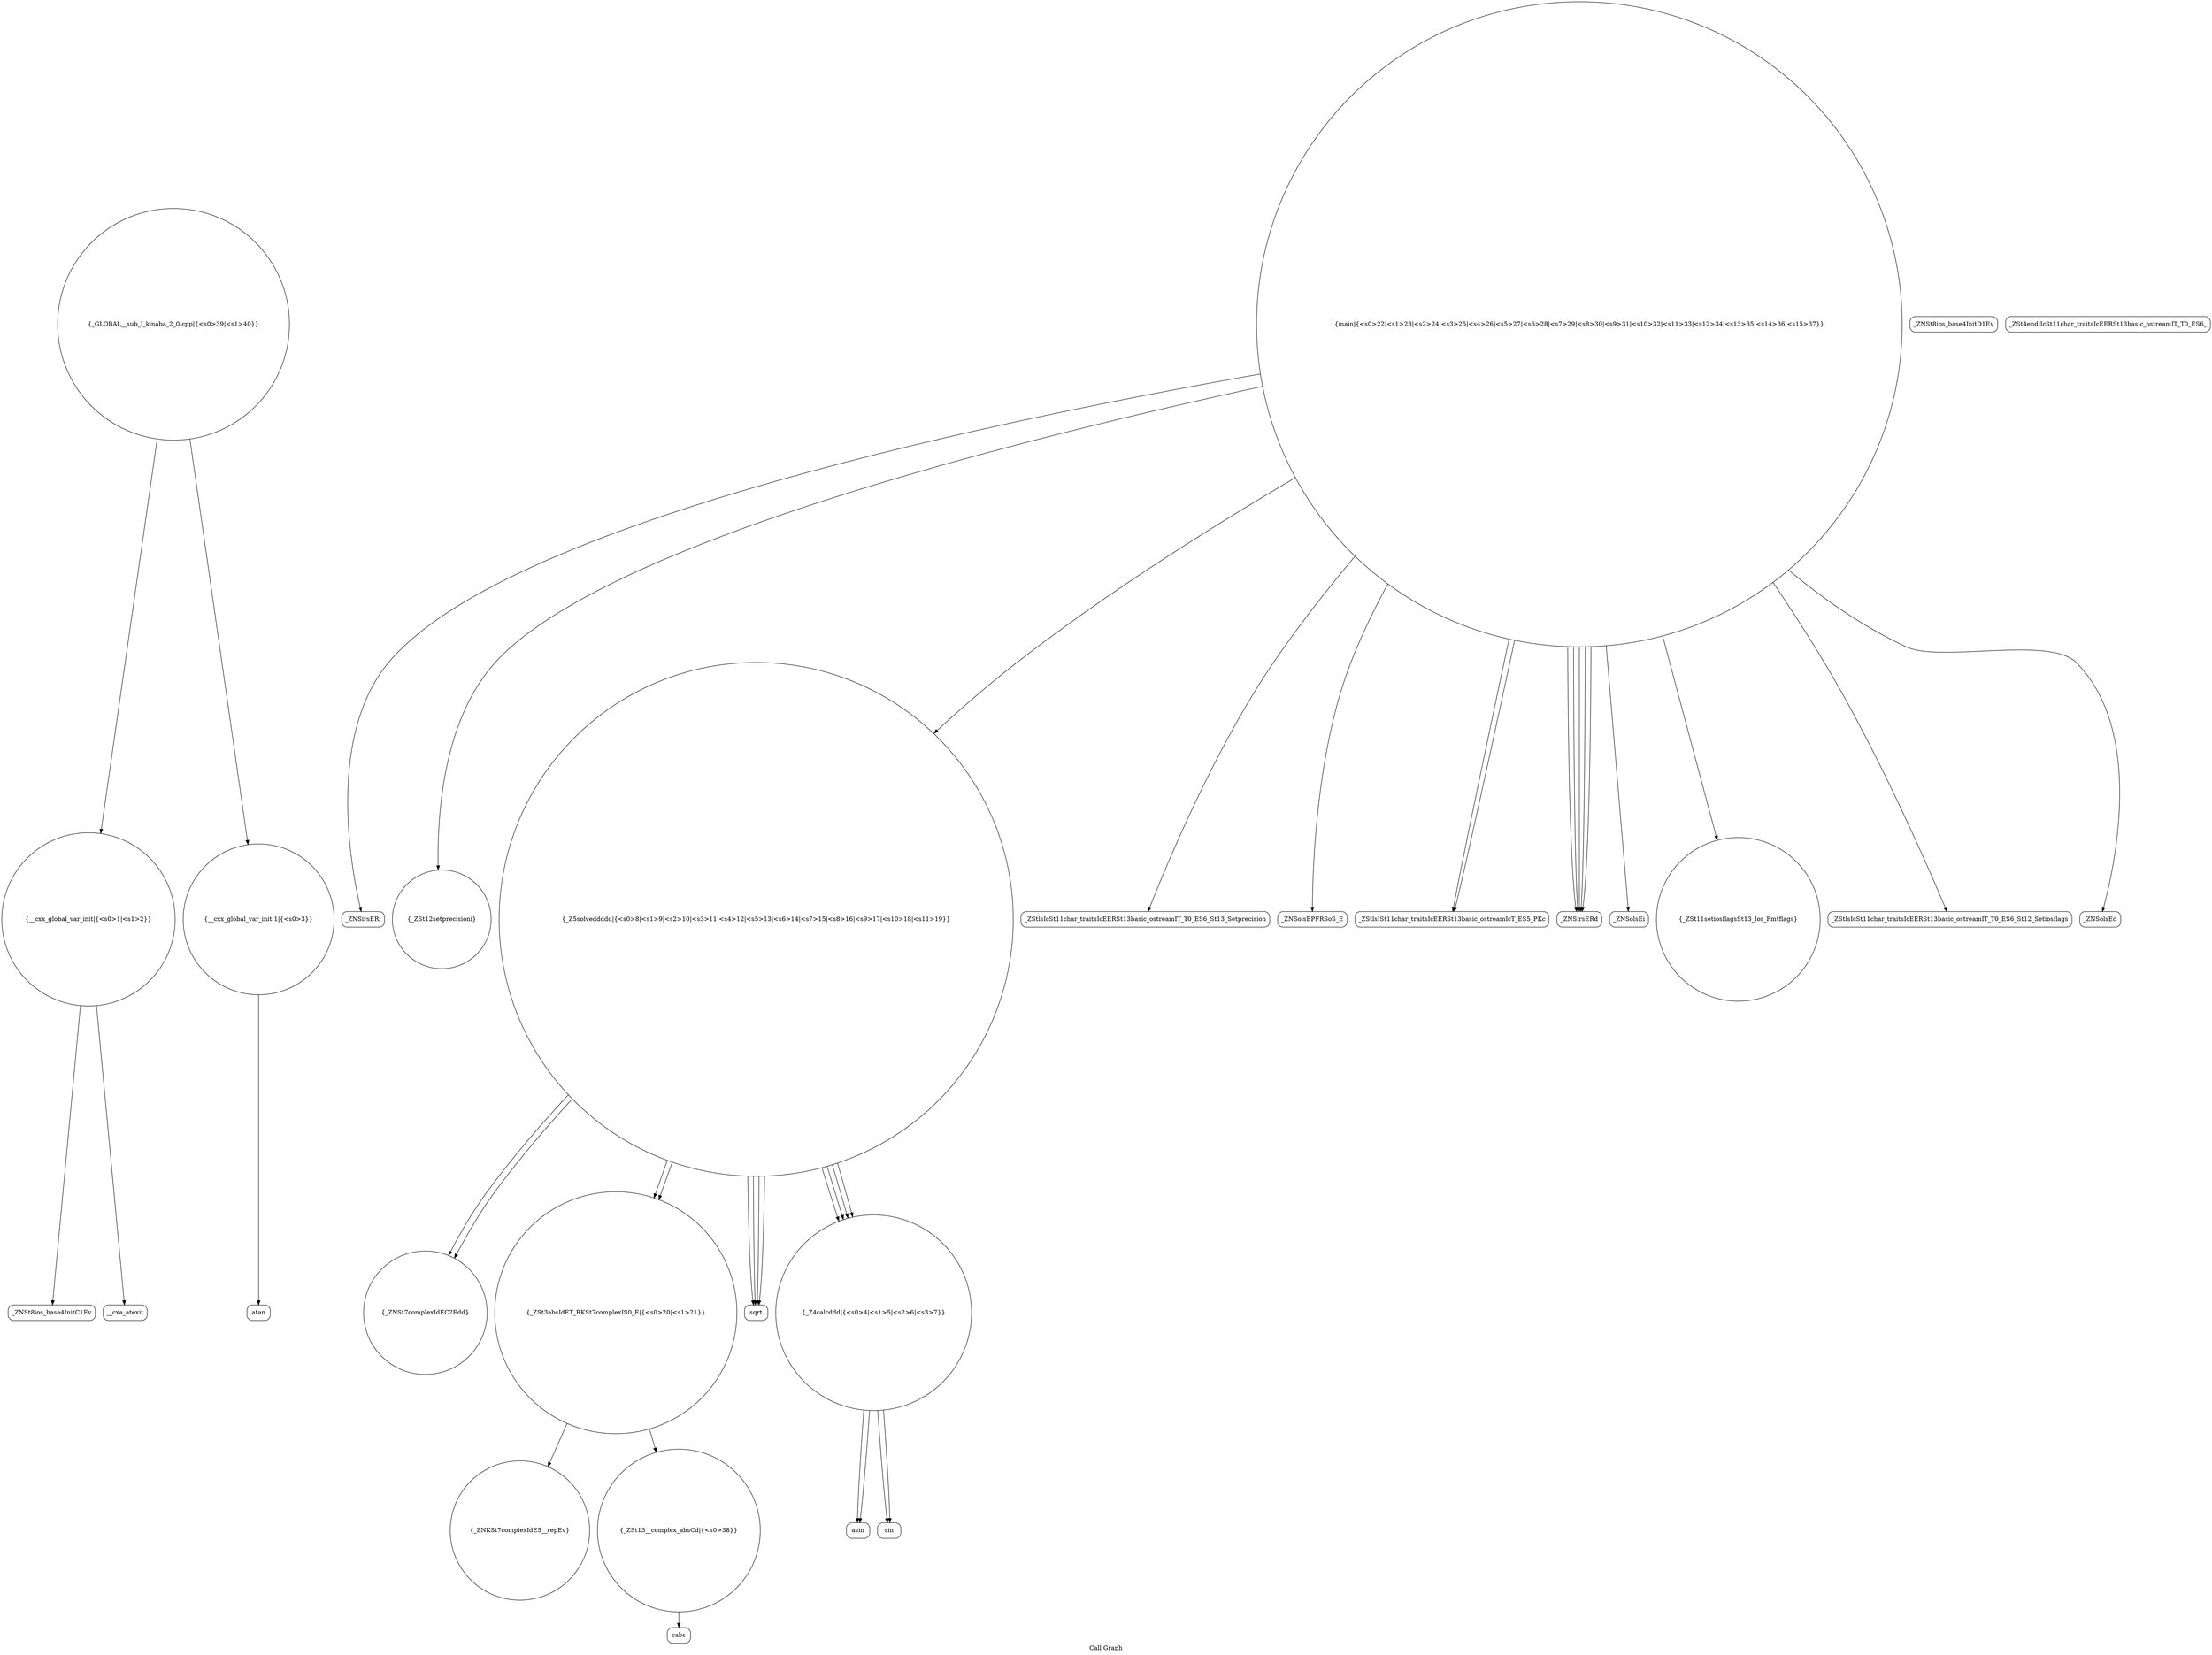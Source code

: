 digraph "Call Graph" {
	label="Call Graph";

	Node0x56410ec8e0c0 [shape=record,shape=circle,label="{__cxx_global_var_init|{<s0>1|<s1>2}}"];
	Node0x56410ec8e0c0:s0 -> Node0x56410ed193e0[color=black];
	Node0x56410ec8e0c0:s1 -> Node0x56410ed194e0[color=black];
	Node0x56410ed1a060 [shape=record,shape=circle,label="{_ZNKSt7complexIdE5__repEv}"];
	Node0x56410ed196e0 [shape=record,shape=Mrecord,label="{asin}"];
	Node0x56410ed19a60 [shape=record,shape=Mrecord,label="{_ZNSirsERi}"];
	Node0x56410ed19de0 [shape=record,shape=circle,label="{_ZSt12setprecisioni}"];
	Node0x56410ed19460 [shape=record,shape=Mrecord,label="{_ZNSt8ios_base4InitD1Ev}"];
	Node0x56410ed1a160 [shape=record,shape=circle,label="{_GLOBAL__sub_I_kinaba_2_0.cpp|{<s0>39|<s1>40}}"];
	Node0x56410ed1a160:s0 -> Node0x56410ec8e0c0[color=black];
	Node0x56410ed1a160:s1 -> Node0x56410ed19560[color=black];
	Node0x56410ed197e0 [shape=record,shape=circle,label="{_Z5solveddddd|{<s0>8|<s1>9|<s2>10|<s3>11|<s4>12|<s5>13|<s6>14|<s7>15|<s8>16|<s9>17|<s10>18|<s11>19}}"];
	Node0x56410ed197e0:s0 -> Node0x56410ed198e0[color=black];
	Node0x56410ed197e0:s1 -> Node0x56410ed19860[color=black];
	Node0x56410ed197e0:s2 -> Node0x56410ed198e0[color=black];
	Node0x56410ed197e0:s3 -> Node0x56410ed19860[color=black];
	Node0x56410ed197e0:s4 -> Node0x56410ed19960[color=black];
	Node0x56410ed197e0:s5 -> Node0x56410ed19960[color=black];
	Node0x56410ed197e0:s6 -> Node0x56410ed19960[color=black];
	Node0x56410ed197e0:s7 -> Node0x56410ed19960[color=black];
	Node0x56410ed197e0:s8 -> Node0x56410ed19660[color=black];
	Node0x56410ed197e0:s9 -> Node0x56410ed19660[color=black];
	Node0x56410ed197e0:s10 -> Node0x56410ed19660[color=black];
	Node0x56410ed197e0:s11 -> Node0x56410ed19660[color=black];
	Node0x56410ed19b60 [shape=record,shape=Mrecord,label="{_ZStlsIcSt11char_traitsIcEERSt13basic_ostreamIT_T0_ES6_St13_Setprecision}"];
	Node0x56410ed19ee0 [shape=record,shape=Mrecord,label="{_ZNSolsEPFRSoS_E}"];
	Node0x56410ed19560 [shape=record,shape=circle,label="{__cxx_global_var_init.1|{<s0>3}}"];
	Node0x56410ed19560:s0 -> Node0x56410ed195e0[color=black];
	Node0x56410ed198e0 [shape=record,shape=circle,label="{_ZNSt7complexIdEC2Edd}"];
	Node0x56410ed19c60 [shape=record,shape=Mrecord,label="{_ZStlsISt11char_traitsIcEERSt13basic_ostreamIcT_ES5_PKc}"];
	Node0x56410ed19fe0 [shape=record,shape=circle,label="{_ZSt13__complex_absCd|{<s0>38}}"];
	Node0x56410ed19fe0:s0 -> Node0x56410ed1a0e0[color=black];
	Node0x56410ed19660 [shape=record,shape=circle,label="{_Z4calcddd|{<s0>4|<s1>5|<s2>6|<s3>7}}"];
	Node0x56410ed19660:s0 -> Node0x56410ed196e0[color=black];
	Node0x56410ed19660:s1 -> Node0x56410ed196e0[color=black];
	Node0x56410ed19660:s2 -> Node0x56410ed19760[color=black];
	Node0x56410ed19660:s3 -> Node0x56410ed19760[color=black];
	Node0x56410ed199e0 [shape=record,shape=circle,label="{main|{<s0>22|<s1>23|<s2>24|<s3>25|<s4>26|<s5>27|<s6>28|<s7>29|<s8>30|<s9>31|<s10>32|<s11>33|<s12>34|<s13>35|<s14>36|<s15>37}}"];
	Node0x56410ed199e0:s0 -> Node0x56410ed19a60[color=black];
	Node0x56410ed199e0:s1 -> Node0x56410ed19ae0[color=black];
	Node0x56410ed199e0:s2 -> Node0x56410ed19ae0[color=black];
	Node0x56410ed199e0:s3 -> Node0x56410ed19ae0[color=black];
	Node0x56410ed199e0:s4 -> Node0x56410ed19ae0[color=black];
	Node0x56410ed199e0:s5 -> Node0x56410ed19ae0[color=black];
	Node0x56410ed199e0:s6 -> Node0x56410ed19c60[color=black];
	Node0x56410ed199e0:s7 -> Node0x56410ed19ce0[color=black];
	Node0x56410ed199e0:s8 -> Node0x56410ed19c60[color=black];
	Node0x56410ed199e0:s9 -> Node0x56410ed19d60[color=black];
	Node0x56410ed199e0:s10 -> Node0x56410ed19be0[color=black];
	Node0x56410ed199e0:s11 -> Node0x56410ed19de0[color=black];
	Node0x56410ed199e0:s12 -> Node0x56410ed19b60[color=black];
	Node0x56410ed199e0:s13 -> Node0x56410ed197e0[color=black];
	Node0x56410ed199e0:s14 -> Node0x56410ed19e60[color=black];
	Node0x56410ed199e0:s15 -> Node0x56410ed19ee0[color=black];
	Node0x56410ed19d60 [shape=record,shape=circle,label="{_ZSt11setiosflagsSt13_Ios_Fmtflags}"];
	Node0x56410ed193e0 [shape=record,shape=Mrecord,label="{_ZNSt8ios_base4InitC1Ev}"];
	Node0x56410ed1a0e0 [shape=record,shape=Mrecord,label="{cabs}"];
	Node0x56410ed19760 [shape=record,shape=Mrecord,label="{sin}"];
	Node0x56410ed19ae0 [shape=record,shape=Mrecord,label="{_ZNSirsERd}"];
	Node0x56410ed19e60 [shape=record,shape=Mrecord,label="{_ZNSolsEd}"];
	Node0x56410ed194e0 [shape=record,shape=Mrecord,label="{__cxa_atexit}"];
	Node0x56410ed19860 [shape=record,shape=circle,label="{_ZSt3absIdET_RKSt7complexIS0_E|{<s0>20|<s1>21}}"];
	Node0x56410ed19860:s0 -> Node0x56410ed1a060[color=black];
	Node0x56410ed19860:s1 -> Node0x56410ed19fe0[color=black];
	Node0x56410ed19be0 [shape=record,shape=Mrecord,label="{_ZStlsIcSt11char_traitsIcEERSt13basic_ostreamIT_T0_ES6_St12_Setiosflags}"];
	Node0x56410ed19f60 [shape=record,shape=Mrecord,label="{_ZSt4endlIcSt11char_traitsIcEERSt13basic_ostreamIT_T0_ES6_}"];
	Node0x56410ed195e0 [shape=record,shape=Mrecord,label="{atan}"];
	Node0x56410ed19960 [shape=record,shape=Mrecord,label="{sqrt}"];
	Node0x56410ed19ce0 [shape=record,shape=Mrecord,label="{_ZNSolsEi}"];
}
